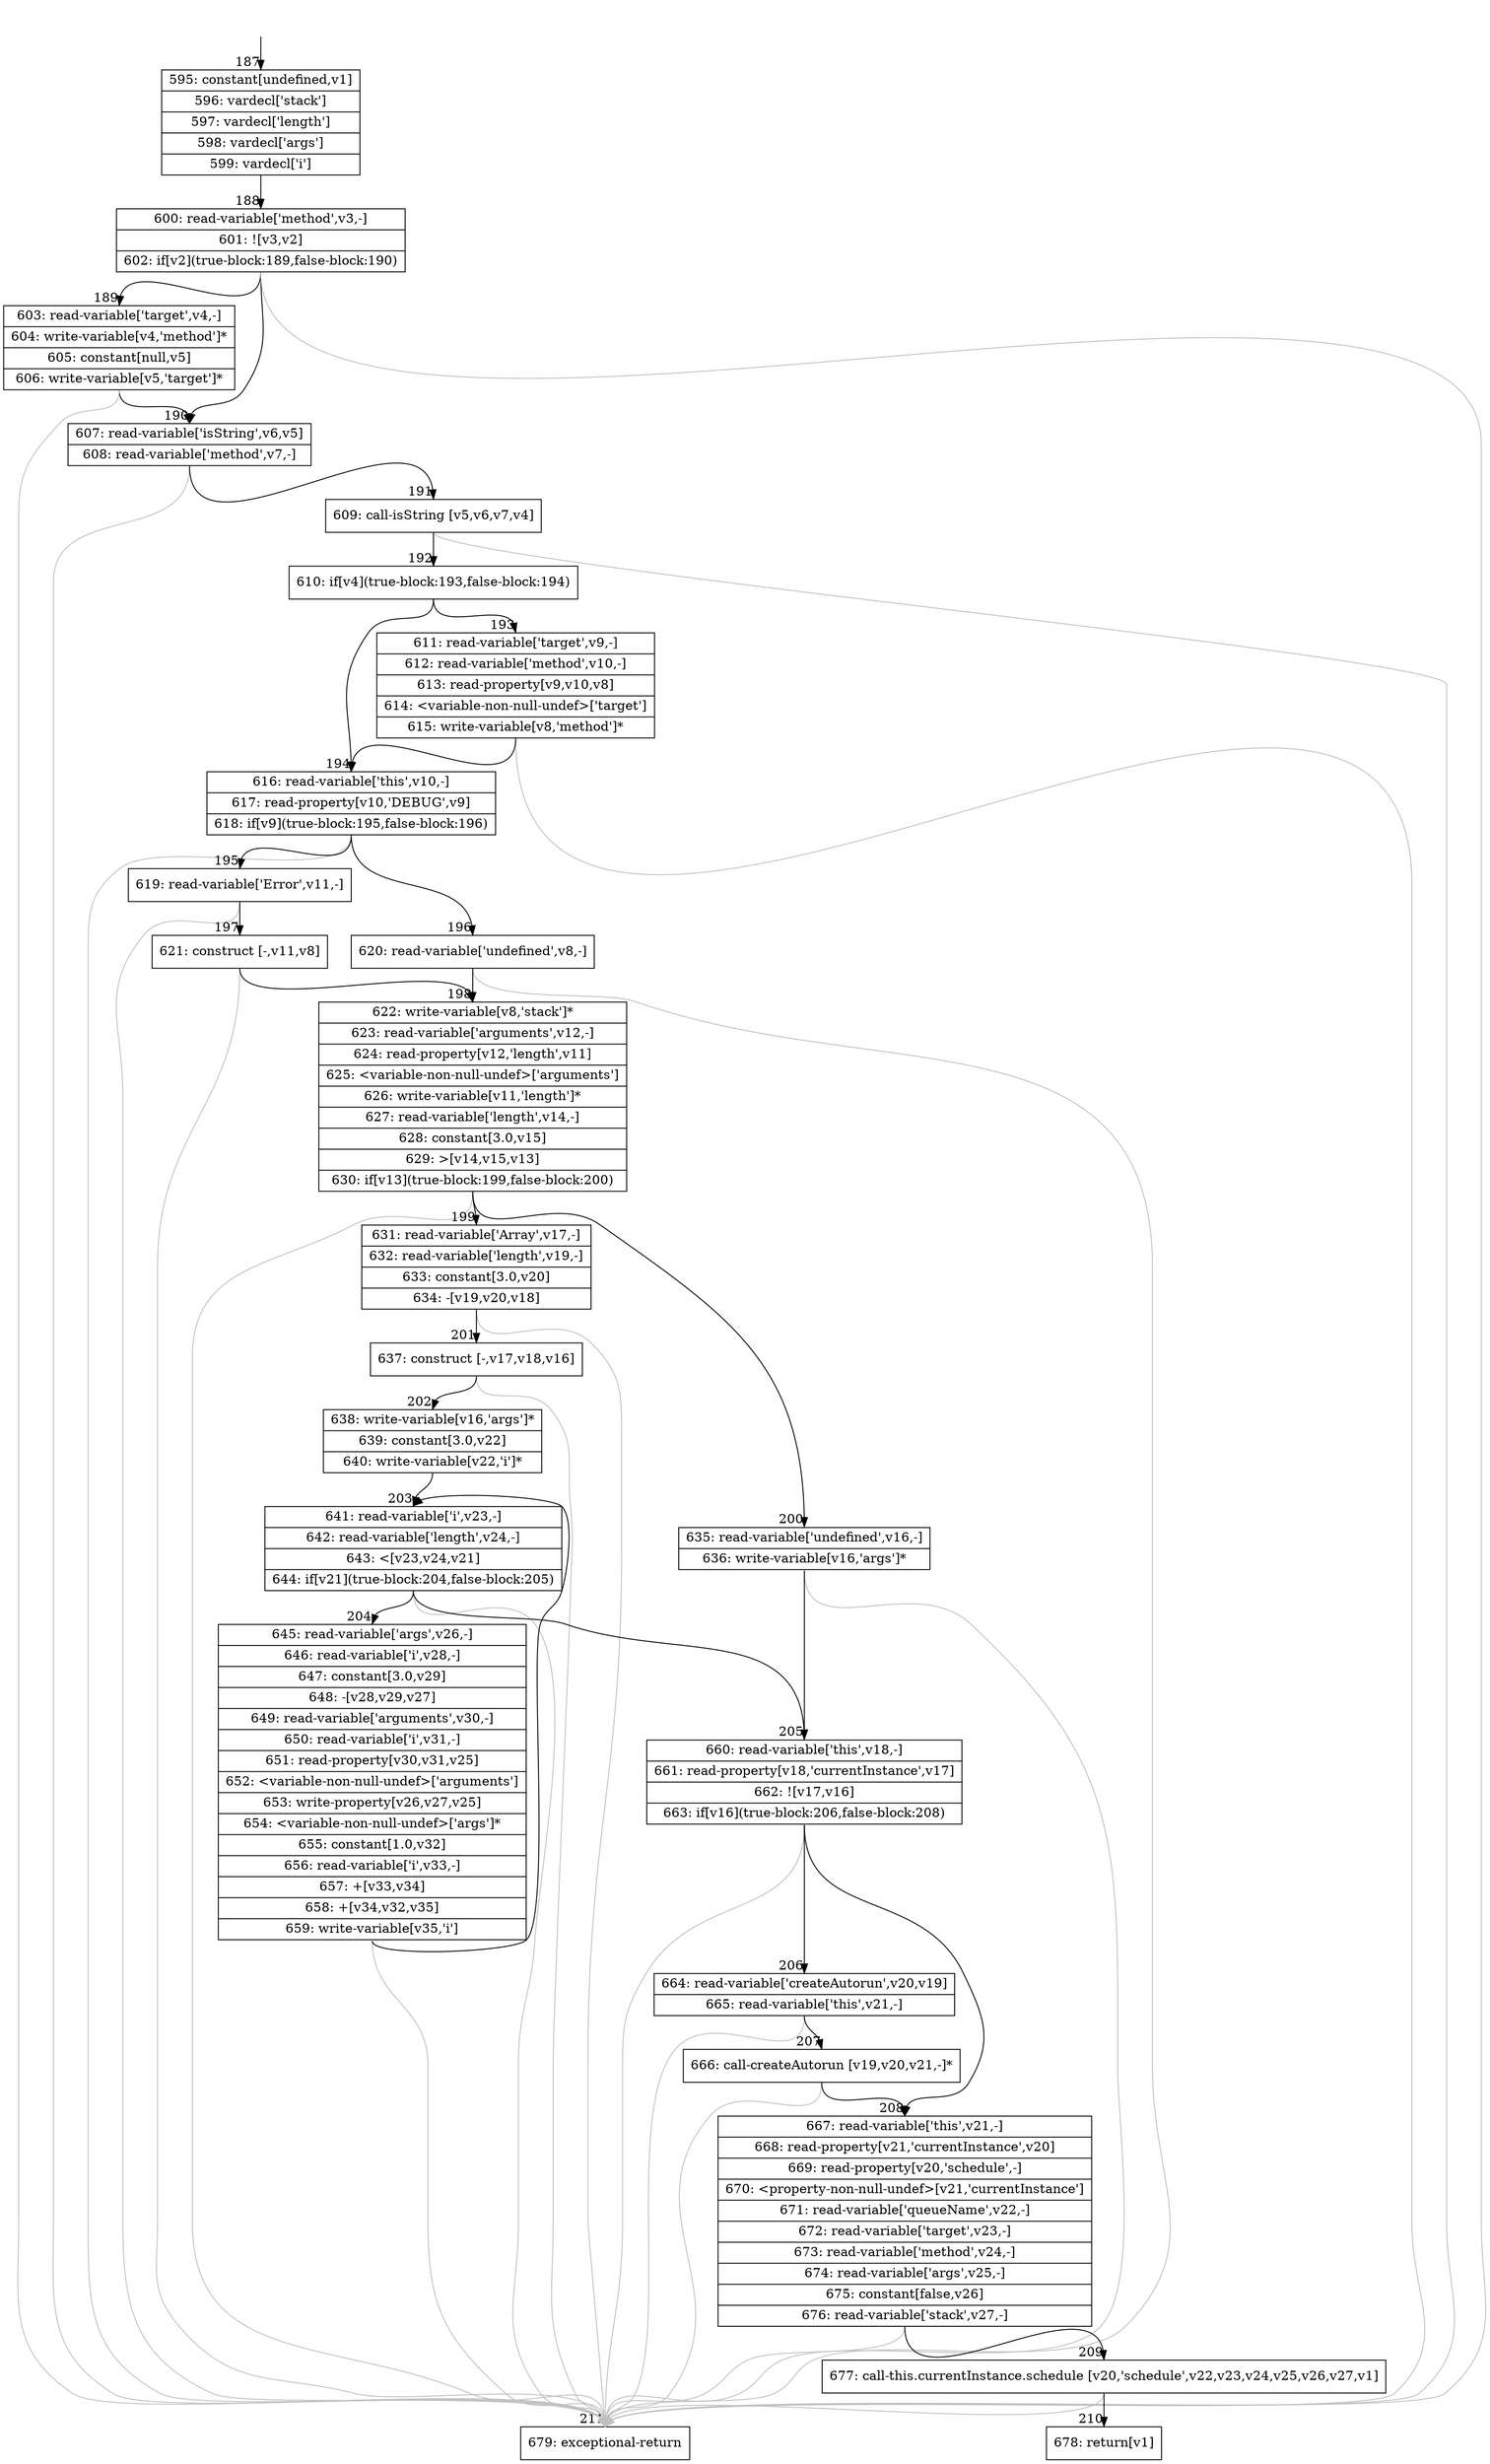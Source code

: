 digraph {
rankdir="TD"
BB_entry13[shape=none,label=""];
BB_entry13 -> BB187 [tailport=s, headport=n, headlabel="    187"]
BB187 [shape=record label="{595: constant[undefined,v1]|596: vardecl['stack']|597: vardecl['length']|598: vardecl['args']|599: vardecl['i']}" ] 
BB187 -> BB188 [tailport=s, headport=n, headlabel="      188"]
BB188 [shape=record label="{600: read-variable['method',v3,-]|601: ![v3,v2]|602: if[v2](true-block:189,false-block:190)}" ] 
BB188 -> BB189 [tailport=s, headport=n, headlabel="      189"]
BB188 -> BB190 [tailport=s, headport=n, headlabel="      190"]
BB188 -> BB211 [tailport=s, headport=n, color=gray, headlabel="      211"]
BB189 [shape=record label="{603: read-variable['target',v4,-]|604: write-variable[v4,'method']*|605: constant[null,v5]|606: write-variable[v5,'target']*}" ] 
BB189 -> BB190 [tailport=s, headport=n]
BB189 -> BB211 [tailport=s, headport=n, color=gray]
BB190 [shape=record label="{607: read-variable['isString',v6,v5]|608: read-variable['method',v7,-]}" ] 
BB190 -> BB191 [tailport=s, headport=n, headlabel="      191"]
BB190 -> BB211 [tailport=s, headport=n, color=gray]
BB191 [shape=record label="{609: call-isString [v5,v6,v7,v4]}" ] 
BB191 -> BB192 [tailport=s, headport=n, headlabel="      192"]
BB191 -> BB211 [tailport=s, headport=n, color=gray]
BB192 [shape=record label="{610: if[v4](true-block:193,false-block:194)}" ] 
BB192 -> BB193 [tailport=s, headport=n, headlabel="      193"]
BB192 -> BB194 [tailport=s, headport=n, headlabel="      194"]
BB193 [shape=record label="{611: read-variable['target',v9,-]|612: read-variable['method',v10,-]|613: read-property[v9,v10,v8]|614: \<variable-non-null-undef\>['target']|615: write-variable[v8,'method']*}" ] 
BB193 -> BB194 [tailport=s, headport=n]
BB193 -> BB211 [tailport=s, headport=n, color=gray]
BB194 [shape=record label="{616: read-variable['this',v10,-]|617: read-property[v10,'DEBUG',v9]|618: if[v9](true-block:195,false-block:196)}" ] 
BB194 -> BB195 [tailport=s, headport=n, headlabel="      195"]
BB194 -> BB196 [tailport=s, headport=n, headlabel="      196"]
BB194 -> BB211 [tailport=s, headport=n, color=gray]
BB195 [shape=record label="{619: read-variable['Error',v11,-]}" ] 
BB195 -> BB197 [tailport=s, headport=n, headlabel="      197"]
BB195 -> BB211 [tailport=s, headport=n, color=gray]
BB196 [shape=record label="{620: read-variable['undefined',v8,-]}" ] 
BB196 -> BB198 [tailport=s, headport=n, headlabel="      198"]
BB196 -> BB211 [tailport=s, headport=n, color=gray]
BB197 [shape=record label="{621: construct [-,v11,v8]}" ] 
BB197 -> BB198 [tailport=s, headport=n]
BB197 -> BB211 [tailport=s, headport=n, color=gray]
BB198 [shape=record label="{622: write-variable[v8,'stack']*|623: read-variable['arguments',v12,-]|624: read-property[v12,'length',v11]|625: \<variable-non-null-undef\>['arguments']|626: write-variable[v11,'length']*|627: read-variable['length',v14,-]|628: constant[3.0,v15]|629: \>[v14,v15,v13]|630: if[v13](true-block:199,false-block:200)}" ] 
BB198 -> BB199 [tailport=s, headport=n, headlabel="      199"]
BB198 -> BB200 [tailport=s, headport=n, headlabel="      200"]
BB198 -> BB211 [tailport=s, headport=n, color=gray]
BB199 [shape=record label="{631: read-variable['Array',v17,-]|632: read-variable['length',v19,-]|633: constant[3.0,v20]|634: -[v19,v20,v18]}" ] 
BB199 -> BB201 [tailport=s, headport=n, headlabel="      201"]
BB199 -> BB211 [tailport=s, headport=n, color=gray]
BB200 [shape=record label="{635: read-variable['undefined',v16,-]|636: write-variable[v16,'args']*}" ] 
BB200 -> BB205 [tailport=s, headport=n, headlabel="      205"]
BB200 -> BB211 [tailport=s, headport=n, color=gray]
BB201 [shape=record label="{637: construct [-,v17,v18,v16]}" ] 
BB201 -> BB202 [tailport=s, headport=n, headlabel="      202"]
BB201 -> BB211 [tailport=s, headport=n, color=gray]
BB202 [shape=record label="{638: write-variable[v16,'args']*|639: constant[3.0,v22]|640: write-variable[v22,'i']*}" ] 
BB202 -> BB203 [tailport=s, headport=n, headlabel="      203"]
BB203 [shape=record label="{641: read-variable['i',v23,-]|642: read-variable['length',v24,-]|643: \<[v23,v24,v21]|644: if[v21](true-block:204,false-block:205)}" ] 
BB203 -> BB204 [tailport=s, headport=n, headlabel="      204"]
BB203 -> BB205 [tailport=s, headport=n]
BB203 -> BB211 [tailport=s, headport=n, color=gray]
BB204 [shape=record label="{645: read-variable['args',v26,-]|646: read-variable['i',v28,-]|647: constant[3.0,v29]|648: -[v28,v29,v27]|649: read-variable['arguments',v30,-]|650: read-variable['i',v31,-]|651: read-property[v30,v31,v25]|652: \<variable-non-null-undef\>['arguments']|653: write-property[v26,v27,v25]|654: \<variable-non-null-undef\>['args']*|655: constant[1.0,v32]|656: read-variable['i',v33,-]|657: +[v33,v34]|658: +[v34,v32,v35]|659: write-variable[v35,'i']}" ] 
BB204 -> BB203 [tailport=s, headport=n]
BB204 -> BB211 [tailport=s, headport=n, color=gray]
BB205 [shape=record label="{660: read-variable['this',v18,-]|661: read-property[v18,'currentInstance',v17]|662: ![v17,v16]|663: if[v16](true-block:206,false-block:208)}" ] 
BB205 -> BB206 [tailport=s, headport=n, headlabel="      206"]
BB205 -> BB208 [tailport=s, headport=n, headlabel="      208"]
BB205 -> BB211 [tailport=s, headport=n, color=gray]
BB206 [shape=record label="{664: read-variable['createAutorun',v20,v19]|665: read-variable['this',v21,-]}" ] 
BB206 -> BB207 [tailport=s, headport=n, headlabel="      207"]
BB206 -> BB211 [tailport=s, headport=n, color=gray]
BB207 [shape=record label="{666: call-createAutorun [v19,v20,v21,-]*}" ] 
BB207 -> BB208 [tailport=s, headport=n]
BB207 -> BB211 [tailport=s, headport=n, color=gray]
BB208 [shape=record label="{667: read-variable['this',v21,-]|668: read-property[v21,'currentInstance',v20]|669: read-property[v20,'schedule',-]|670: \<property-non-null-undef\>[v21,'currentInstance']|671: read-variable['queueName',v22,-]|672: read-variable['target',v23,-]|673: read-variable['method',v24,-]|674: read-variable['args',v25,-]|675: constant[false,v26]|676: read-variable['stack',v27,-]}" ] 
BB208 -> BB209 [tailport=s, headport=n, headlabel="      209"]
BB208 -> BB211 [tailport=s, headport=n, color=gray]
BB209 [shape=record label="{677: call-this.currentInstance.schedule [v20,'schedule',v22,v23,v24,v25,v26,v27,v1]}" ] 
BB209 -> BB210 [tailport=s, headport=n, headlabel="      210"]
BB209 -> BB211 [tailport=s, headport=n, color=gray]
BB210 [shape=record label="{678: return[v1]}" ] 
BB211 [shape=record label="{679: exceptional-return}" ] 
//#$~ 251
}
